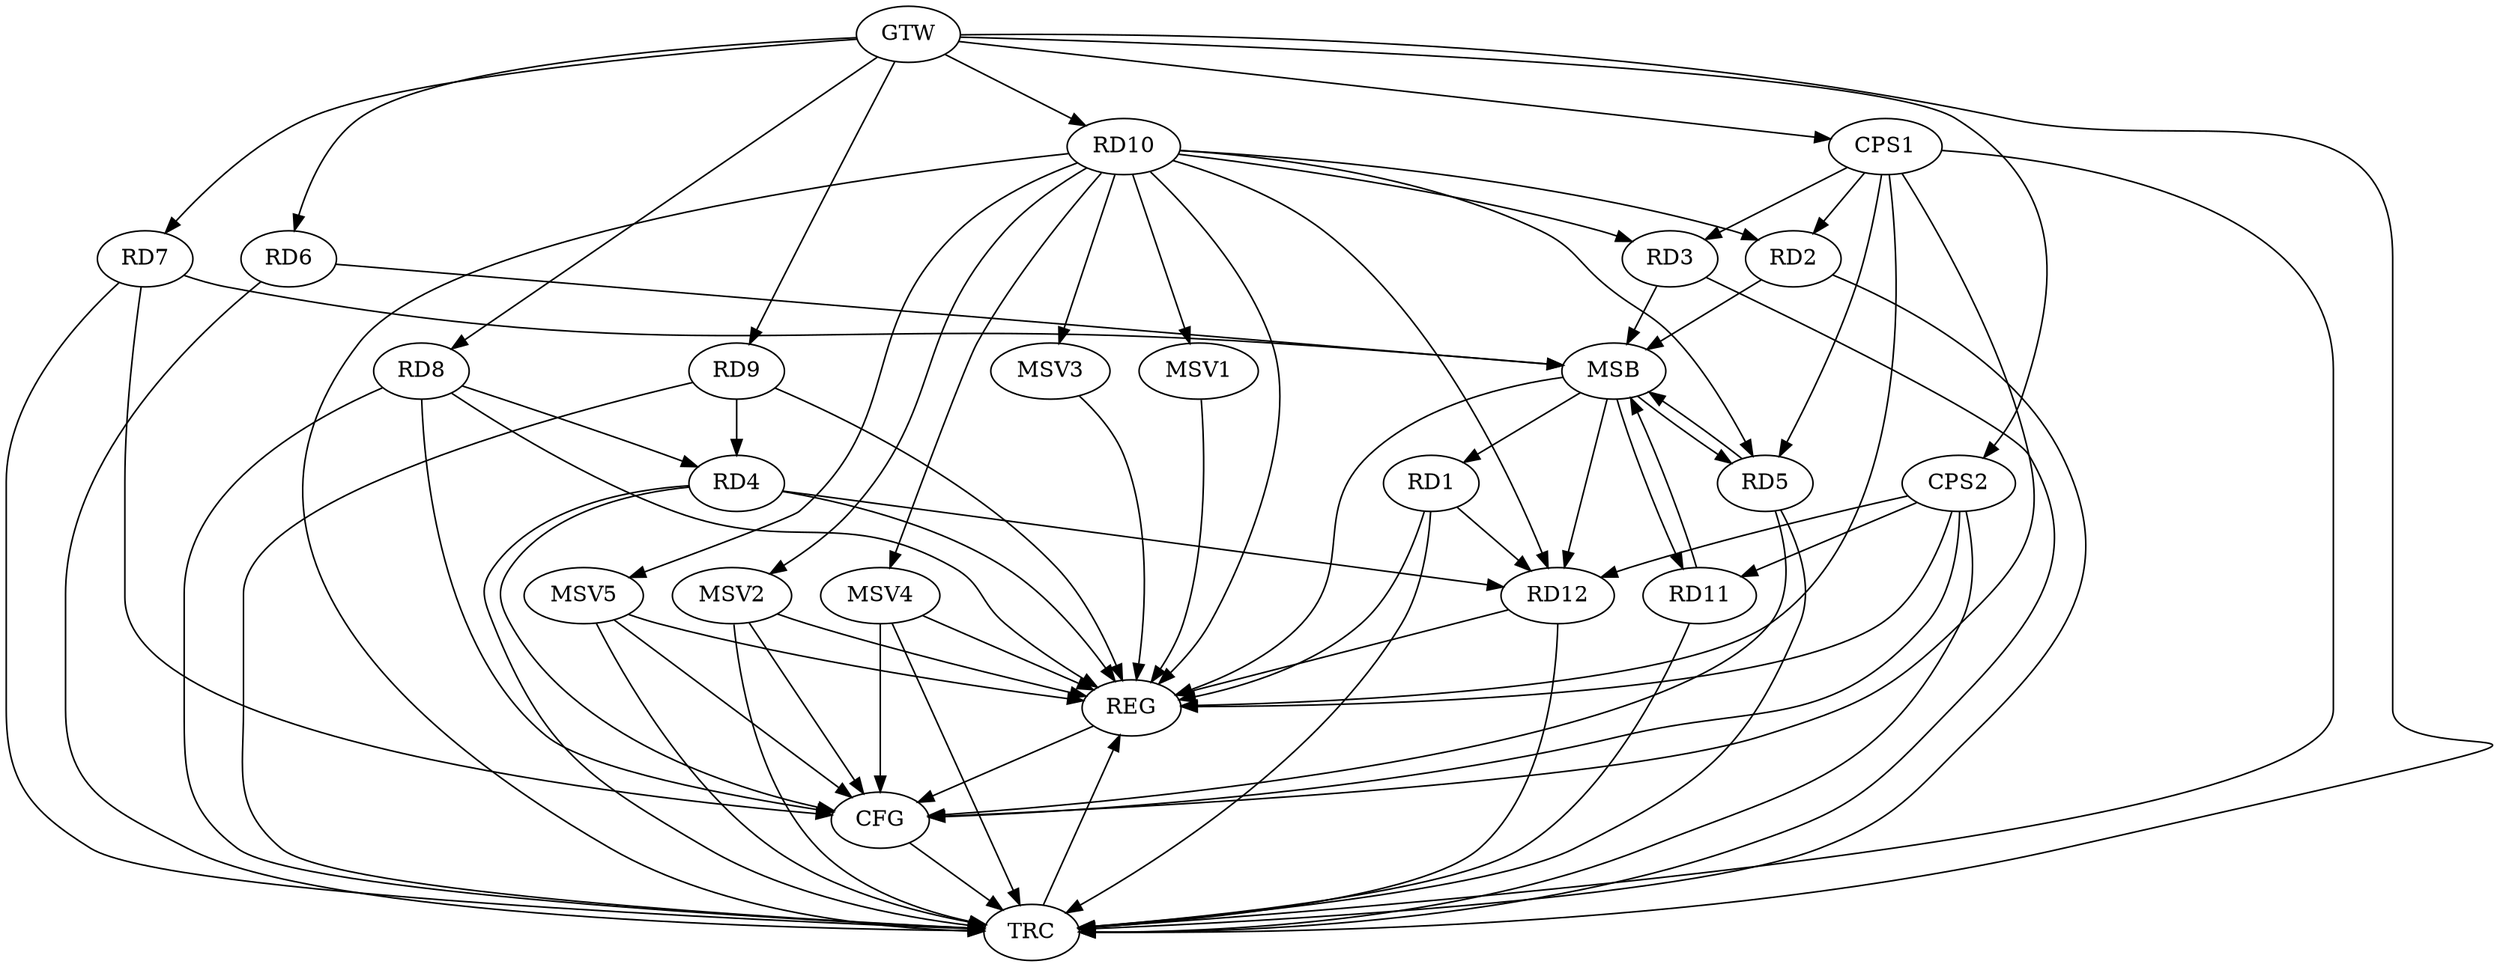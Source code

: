 strict digraph G {
  RD1 [ label="RD1" ];
  RD2 [ label="RD2" ];
  RD3 [ label="RD3" ];
  RD4 [ label="RD4" ];
  RD5 [ label="RD5" ];
  RD6 [ label="RD6" ];
  RD7 [ label="RD7" ];
  RD8 [ label="RD8" ];
  RD9 [ label="RD9" ];
  RD10 [ label="RD10" ];
  RD11 [ label="RD11" ];
  RD12 [ label="RD12" ];
  CPS1 [ label="CPS1" ];
  CPS2 [ label="CPS2" ];
  GTW [ label="GTW" ];
  REG [ label="REG" ];
  MSB [ label="MSB" ];
  CFG [ label="CFG" ];
  TRC [ label="TRC" ];
  MSV1 [ label="MSV1" ];
  MSV2 [ label="MSV2" ];
  MSV3 [ label="MSV3" ];
  MSV4 [ label="MSV4" ];
  MSV5 [ label="MSV5" ];
  RD1 -> RD12;
  RD10 -> RD2;
  RD10 -> RD3;
  RD8 -> RD4;
  RD9 -> RD4;
  RD4 -> RD12;
  RD10 -> RD5;
  RD10 -> RD12;
  CPS1 -> RD2;
  CPS1 -> RD3;
  CPS1 -> RD5;
  CPS2 -> RD11;
  CPS2 -> RD12;
  GTW -> RD6;
  GTW -> RD7;
  GTW -> RD8;
  GTW -> RD9;
  GTW -> RD10;
  GTW -> CPS1;
  GTW -> CPS2;
  RD1 -> REG;
  RD4 -> REG;
  RD8 -> REG;
  RD9 -> REG;
  RD10 -> REG;
  RD12 -> REG;
  CPS1 -> REG;
  CPS2 -> REG;
  RD2 -> MSB;
  MSB -> REG;
  RD3 -> MSB;
  RD5 -> MSB;
  RD6 -> MSB;
  MSB -> RD1;
  MSB -> RD11;
  MSB -> RD12;
  RD7 -> MSB;
  MSB -> RD5;
  RD11 -> MSB;
  RD7 -> CFG;
  CPS1 -> CFG;
  RD5 -> CFG;
  CPS2 -> CFG;
  RD4 -> CFG;
  RD8 -> CFG;
  REG -> CFG;
  RD1 -> TRC;
  RD2 -> TRC;
  RD3 -> TRC;
  RD4 -> TRC;
  RD5 -> TRC;
  RD6 -> TRC;
  RD7 -> TRC;
  RD8 -> TRC;
  RD9 -> TRC;
  RD10 -> TRC;
  RD11 -> TRC;
  RD12 -> TRC;
  CPS1 -> TRC;
  CPS2 -> TRC;
  GTW -> TRC;
  CFG -> TRC;
  TRC -> REG;
  RD10 -> MSV1;
  MSV1 -> REG;
  RD10 -> MSV2;
  MSV2 -> REG;
  MSV2 -> TRC;
  MSV2 -> CFG;
  RD10 -> MSV3;
  MSV3 -> REG;
  RD10 -> MSV4;
  MSV4 -> REG;
  MSV4 -> TRC;
  MSV4 -> CFG;
  RD10 -> MSV5;
  MSV5 -> REG;
  MSV5 -> TRC;
  MSV5 -> CFG;
}
